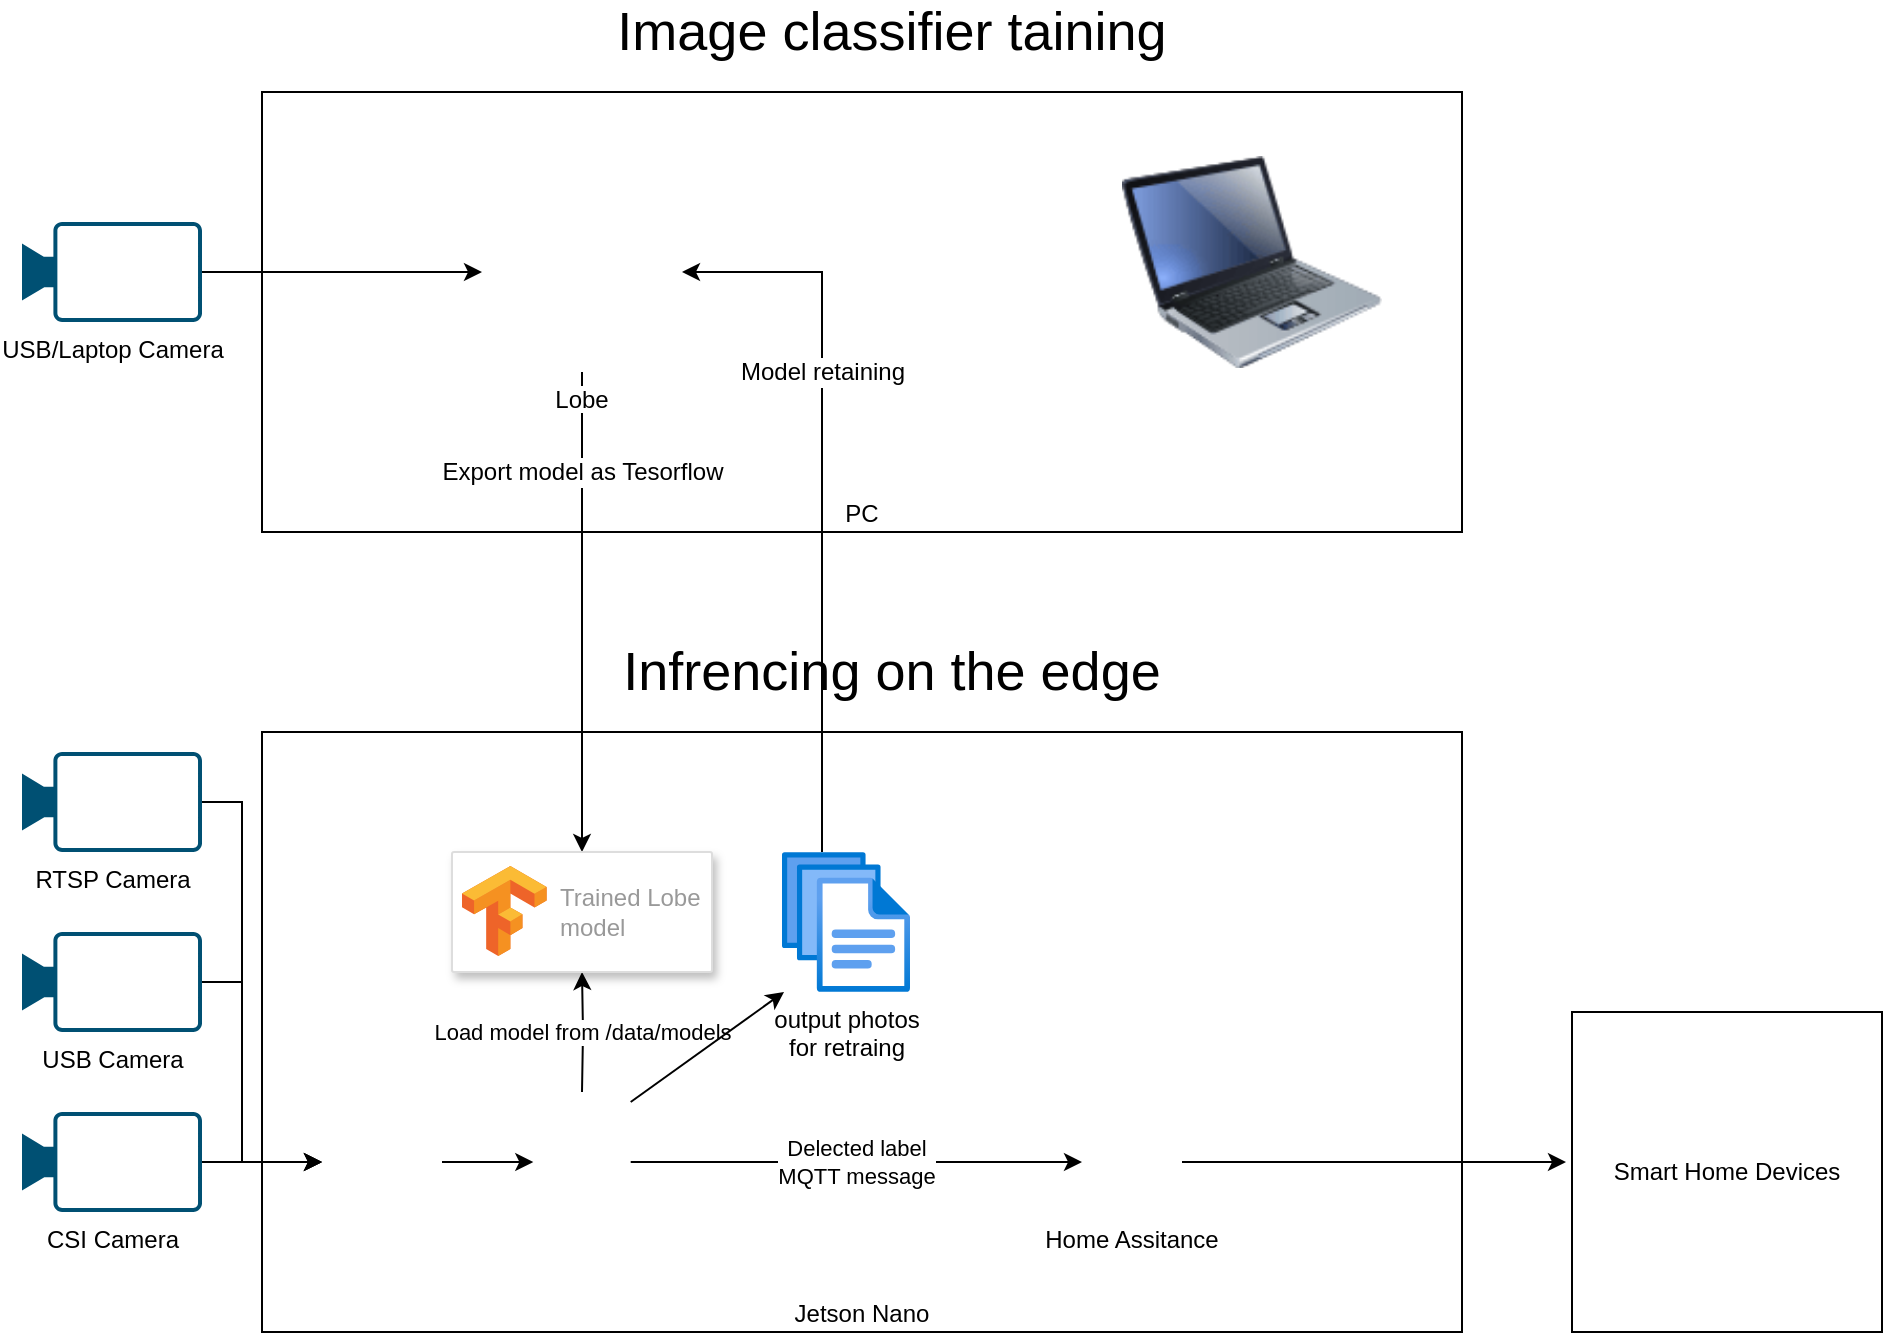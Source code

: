 <mxfile version="14.1.8" type="device"><diagram id="OE1oDsPSVFTw4fXKC9Nw" name="Page-1"><mxGraphModel dx="1086" dy="2066" grid="1" gridSize="10" guides="1" tooltips="1" connect="1" arrows="1" fold="1" page="1" pageScale="1" pageWidth="850" pageHeight="1100" math="0" shadow="0"><root><mxCell id="0"/><mxCell id="1" parent="0"/><mxCell id="ROCLDuqzAf2k194KqT6W-6" value="Smart Home Devices" style="rounded=0;whiteSpace=wrap;html=1;verticalAlign=middle;" vertex="1" parent="1"><mxGeometry x="805" y="360" width="155" height="160" as="geometry"/></mxCell><mxCell id="eQm1sMUghXM_ptThotfi-15" value="PC" style="rounded=0;whiteSpace=wrap;html=1;verticalAlign=bottom;" parent="1" vertex="1"><mxGeometry x="150" y="-100" width="600" height="220" as="geometry"/></mxCell><mxCell id="eQm1sMUghXM_ptThotfi-1" value="Jetson Nano" style="rounded=0;whiteSpace=wrap;html=1;verticalAlign=bottom;" parent="1" vertex="1"><mxGeometry x="150" y="220" width="600" height="300" as="geometry"/></mxCell><mxCell id="eQm1sMUghXM_ptThotfi-4" value="" style="edgeStyle=orthogonalEdgeStyle;rounded=0;orthogonalLoop=1;jettySize=auto;html=1;entryX=0;entryY=0.5;entryDx=0;entryDy=0;" parent="1" source="eQm1sMUghXM_ptThotfi-3" target="eQm1sMUghXM_ptThotfi-26" edge="1"><mxGeometry relative="1" as="geometry"><mxPoint x="60" y="310" as="targetPoint"/></mxGeometry></mxCell><mxCell id="eQm1sMUghXM_ptThotfi-3" value="CSI Camera" style="points=[[0,0.5,0],[0.19,0.02,0],[0.59,0,0],[0.985,0.02,0],[1,0.5,0],[0.985,0.98,0],[0.59,1,0],[0.19,0.98,0]];verticalLabelPosition=bottom;html=1;verticalAlign=top;aspect=fixed;align=center;pointerEvents=1;shape=mxgraph.cisco19.camera;fillColor=#005073;strokeColor=none;" parent="1" vertex="1"><mxGeometry x="30" y="410" width="90" height="50" as="geometry"/></mxCell><mxCell id="eQm1sMUghXM_ptThotfi-10" value="Load model from /data/models" style="edgeStyle=orthogonalEdgeStyle;rounded=0;orthogonalLoop=1;jettySize=auto;html=1;" parent="1" target="eQm1sMUghXM_ptThotfi-8" edge="1"><mxGeometry relative="1" as="geometry"><mxPoint x="310" y="400" as="sourcePoint"/></mxGeometry></mxCell><mxCell id="eQm1sMUghXM_ptThotfi-12" value="Delected label &lt;br&gt;MQTT message" style="edgeStyle=orthogonalEdgeStyle;rounded=0;orthogonalLoop=1;jettySize=auto;html=1;exitX=1;exitY=0.5;exitDx=0;exitDy=0;entryX=0;entryY=0.5;entryDx=0;entryDy=0;" parent="1" source="ROCLDuqzAf2k194KqT6W-3" target="ROCLDuqzAf2k194KqT6W-2" edge="1"><mxGeometry relative="1" as="geometry"><mxPoint x="370" y="430" as="sourcePoint"/><mxPoint x="540" y="430" as="targetPoint"/></mxGeometry></mxCell><mxCell id="eQm1sMUghXM_ptThotfi-19" value="Export model as Tesorflow" style="edgeStyle=orthogonalEdgeStyle;rounded=0;orthogonalLoop=1;jettySize=auto;html=1;entryX=0.5;entryY=0;entryDx=0;entryDy=0;fontSize=12;" parent="1" source="eQm1sMUghXM_ptThotfi-7" target="eQm1sMUghXM_ptThotfi-8" edge="1"><mxGeometry x="-0.583" relative="1" as="geometry"><mxPoint x="310" y="140" as="targetPoint"/><mxPoint as="offset"/></mxGeometry></mxCell><mxCell id="eQm1sMUghXM_ptThotfi-7" value="Lobe" style="shape=image;verticalLabelPosition=bottom;labelBackgroundColor=#ffffff;verticalAlign=top;aspect=fixed;imageAspect=0;image=https://api.nuget.org/v3-flatcontainer/lobe.onnx/1.0.18/icon;" parent="1" vertex="1"><mxGeometry x="260" y="-60" width="100" height="100" as="geometry"/></mxCell><mxCell id="eQm1sMUghXM_ptThotfi-8" value="" style="strokeColor=#dddddd;shadow=1;strokeWidth=1;rounded=1;absoluteArcSize=1;arcSize=2;" parent="1" vertex="1"><mxGeometry x="245" y="280" width="130" height="60" as="geometry"/></mxCell><mxCell id="eQm1sMUghXM_ptThotfi-9" value="Trained Lobe &lt;br&gt;model" style="dashed=0;connectable=0;html=1;fillColor=#5184F3;strokeColor=none;shape=mxgraph.gcp2.tensorflow_logo;part=1;labelPosition=right;verticalLabelPosition=middle;align=left;verticalAlign=middle;spacingLeft=5;fontColor=#999999;fontSize=12;" parent="eQm1sMUghXM_ptThotfi-8" vertex="1"><mxGeometry width="42.3" height="45" relative="1" as="geometry"><mxPoint x="5" y="7" as="offset"/></mxGeometry></mxCell><mxCell id="eQm1sMUghXM_ptThotfi-13" value="" style="shape=image;verticalLabelPosition=bottom;labelBackgroundColor=#ffffff;verticalAlign=top;aspect=fixed;imageAspect=0;image=https://developer.nvidia.com/sites/default/files/akamai/embedded/images/jetsonNano/Jetson-Nano_3QTR-Front_Left_trimmed.jpg;" parent="1" vertex="1"><mxGeometry x="550" y="240" width="171.7" height="140" as="geometry"/></mxCell><mxCell id="eQm1sMUghXM_ptThotfi-14" value="" style="image;html=1;image=img/lib/clip_art/computers/Laptop_128x128.png" parent="1" vertex="1"><mxGeometry x="580" y="-70" width="130" height="110" as="geometry"/></mxCell><mxCell id="eQm1sMUghXM_ptThotfi-17" value="" style="edgeStyle=orthogonalEdgeStyle;rounded=0;orthogonalLoop=1;jettySize=auto;html=1;entryX=0;entryY=0.5;entryDx=0;entryDy=0;" parent="1" source="eQm1sMUghXM_ptThotfi-16" target="eQm1sMUghXM_ptThotfi-7" edge="1"><mxGeometry relative="1" as="geometry"/></mxCell><mxCell id="eQm1sMUghXM_ptThotfi-16" value="USB/Laptop Camera" style="points=[[0,0.5,0],[0.19,0.02,0],[0.59,0,0],[0.985,0.02,0],[1,0.5,0],[0.985,0.98,0],[0.59,1,0],[0.19,0.98,0]];verticalLabelPosition=bottom;html=1;verticalAlign=top;aspect=fixed;align=center;pointerEvents=1;shape=mxgraph.cisco19.camera;fillColor=#005073;strokeColor=none;" parent="1" vertex="1"><mxGeometry x="30" y="-35" width="90" height="50" as="geometry"/></mxCell><mxCell id="eQm1sMUghXM_ptThotfi-20" value="Infrencing on the edge" style="text;html=1;strokeColor=none;fillColor=none;align=center;verticalAlign=middle;whiteSpace=wrap;rounded=0;fontSize=27;" parent="1" vertex="1"><mxGeometry x="320" y="180" width="290" height="20" as="geometry"/></mxCell><mxCell id="eQm1sMUghXM_ptThotfi-21" value="Image classifier taining" style="text;html=1;strokeColor=none;fillColor=none;align=center;verticalAlign=middle;whiteSpace=wrap;rounded=0;fontSize=27;" parent="1" vertex="1"><mxGeometry x="320" y="-140" width="290" height="20" as="geometry"/></mxCell><mxCell id="eQm1sMUghXM_ptThotfi-27" value="Model retaining" style="edgeStyle=orthogonalEdgeStyle;rounded=0;orthogonalLoop=1;jettySize=auto;html=1;fontSize=12;entryX=1;entryY=0.5;entryDx=0;entryDy=0;" parent="1" source="eQm1sMUghXM_ptThotfi-24" target="eQm1sMUghXM_ptThotfi-7" edge="1"><mxGeometry x="0.333" relative="1" as="geometry"><Array as="points"><mxPoint x="430" y="-10"/></Array><mxPoint as="offset"/></mxGeometry></mxCell><mxCell id="eQm1sMUghXM_ptThotfi-24" value="output photos&lt;br&gt;for retraing" style="aspect=fixed;html=1;points=[];align=center;image;fontSize=12;image=img/lib/azure2/general/Files.svg;" parent="1" vertex="1"><mxGeometry x="410" y="280" width="64" height="70" as="geometry"/></mxCell><mxCell id="eQm1sMUghXM_ptThotfi-25" value="" style="endArrow=classic;html=1;fontSize=27;exitX=1;exitY=0;exitDx=0;exitDy=0;entryX=0.016;entryY=1;entryDx=0;entryDy=0;entryPerimeter=0;" parent="1" source="ROCLDuqzAf2k194KqT6W-3" target="eQm1sMUghXM_ptThotfi-24" edge="1"><mxGeometry width="50" height="50" relative="1" as="geometry"><mxPoint x="370" y="400" as="sourcePoint"/><mxPoint x="300" y="180" as="targetPoint"/></mxGeometry></mxCell><mxCell id="eQm1sMUghXM_ptThotfi-26" value="" style="shape=image;verticalLabelPosition=bottom;labelBackgroundColor=#ffffff;verticalAlign=top;aspect=fixed;imageAspect=0;image=https://pbs.twimg.com/profile_images/525141759223808000/ZMyzJwxj_400x400.png;" parent="1" vertex="1"><mxGeometry x="180" y="405" width="60" height="60" as="geometry"/></mxCell><mxCell id="eQm1sMUghXM_ptThotfi-28" value="" style="endArrow=classic;html=1;fontSize=12;exitX=1;exitY=0.5;exitDx=0;exitDy=0;entryX=0;entryY=0.5;entryDx=0;entryDy=0;" parent="1" source="eQm1sMUghXM_ptThotfi-26" target="ROCLDuqzAf2k194KqT6W-3" edge="1"><mxGeometry width="50" height="50" relative="1" as="geometry"><mxPoint x="180" y="620" as="sourcePoint"/><mxPoint x="250" y="430" as="targetPoint"/></mxGeometry></mxCell><mxCell id="ROCLDuqzAf2k194KqT6W-8" value="" style="edgeStyle=orthogonalEdgeStyle;rounded=0;orthogonalLoop=1;jettySize=auto;html=1;" edge="1" parent="1" source="ROCLDuqzAf2k194KqT6W-2"><mxGeometry relative="1" as="geometry"><mxPoint x="802" y="435" as="targetPoint"/></mxGeometry></mxCell><mxCell id="ROCLDuqzAf2k194KqT6W-2" value="Home Assitance" style="shape=image;verticalLabelPosition=bottom;labelBackgroundColor=#ffffff;verticalAlign=top;aspect=fixed;imageAspect=0;image=https://upload.wikimedia.org/wikipedia/commons/thumb/6/6e/Home_Assistant_Logo.svg/1200px-Home_Assistant_Logo.svg.png;" vertex="1" parent="1"><mxGeometry x="560" y="410" width="50" height="50" as="geometry"/></mxCell><mxCell id="ROCLDuqzAf2k194KqT6W-3" value="" style="shape=image;verticalLabelPosition=bottom;labelBackgroundColor=#ffffff;verticalAlign=top;aspect=fixed;imageAspect=0;image=https://upload.wikimedia.org/wikipedia/commons/thumb/3/32/OpenCV_Logo_with_text_svg_version.svg/1200px-OpenCV_Logo_with_text_svg_version.svg.png;" vertex="1" parent="1"><mxGeometry x="285.65" y="405" width="48.7" height="60" as="geometry"/></mxCell><mxCell id="ROCLDuqzAf2k194KqT6W-12" value="" style="edgeStyle=orthogonalEdgeStyle;rounded=0;orthogonalLoop=1;jettySize=auto;html=1;entryX=0;entryY=0.5;entryDx=0;entryDy=0;" edge="1" parent="1" source="ROCLDuqzAf2k194KqT6W-9" target="eQm1sMUghXM_ptThotfi-26"><mxGeometry relative="1" as="geometry"><Array as="points"><mxPoint x="140" y="345"/><mxPoint x="140" y="435"/></Array></mxGeometry></mxCell><mxCell id="ROCLDuqzAf2k194KqT6W-9" value="USB Camera" style="points=[[0,0.5,0],[0.19,0.02,0],[0.59,0,0],[0.985,0.02,0],[1,0.5,0],[0.985,0.98,0],[0.59,1,0],[0.19,0.98,0]];verticalLabelPosition=bottom;html=1;verticalAlign=top;aspect=fixed;align=center;pointerEvents=1;shape=mxgraph.cisco19.camera;fillColor=#005073;strokeColor=none;" vertex="1" parent="1"><mxGeometry x="30" y="320" width="90" height="50" as="geometry"/></mxCell><mxCell id="ROCLDuqzAf2k194KqT6W-11" value="" style="edgeStyle=orthogonalEdgeStyle;rounded=0;orthogonalLoop=1;jettySize=auto;html=1;entryX=0;entryY=0.5;entryDx=0;entryDy=0;" edge="1" parent="1" source="ROCLDuqzAf2k194KqT6W-10" target="eQm1sMUghXM_ptThotfi-26"><mxGeometry relative="1" as="geometry"><Array as="points"><mxPoint x="140" y="255"/><mxPoint x="140" y="435"/></Array></mxGeometry></mxCell><mxCell id="ROCLDuqzAf2k194KqT6W-10" value="RTSP Camera" style="points=[[0,0.5,0],[0.19,0.02,0],[0.59,0,0],[0.985,0.02,0],[1,0.5,0],[0.985,0.98,0],[0.59,1,0],[0.19,0.98,0]];verticalLabelPosition=bottom;html=1;verticalAlign=top;aspect=fixed;align=center;pointerEvents=1;shape=mxgraph.cisco19.camera;fillColor=#005073;strokeColor=none;" vertex="1" parent="1"><mxGeometry x="30" y="230" width="90" height="50" as="geometry"/></mxCell></root></mxGraphModel></diagram></mxfile>